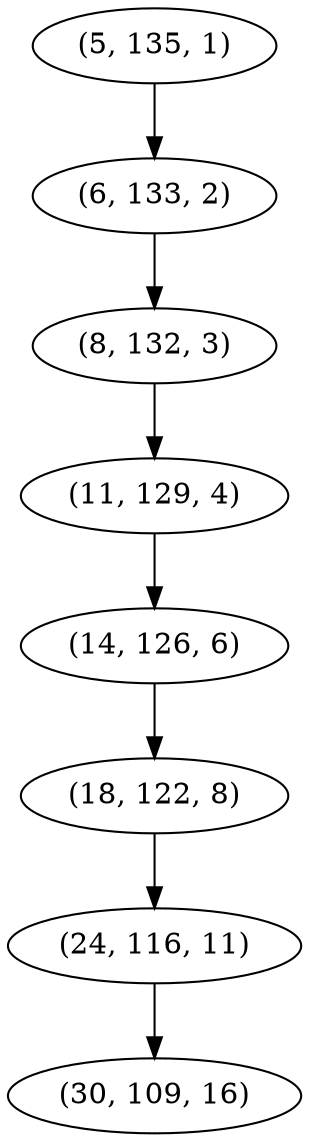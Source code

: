 digraph tree {
    "(5, 135, 1)";
    "(6, 133, 2)";
    "(8, 132, 3)";
    "(11, 129, 4)";
    "(14, 126, 6)";
    "(18, 122, 8)";
    "(24, 116, 11)";
    "(30, 109, 16)";
    "(5, 135, 1)" -> "(6, 133, 2)";
    "(6, 133, 2)" -> "(8, 132, 3)";
    "(8, 132, 3)" -> "(11, 129, 4)";
    "(11, 129, 4)" -> "(14, 126, 6)";
    "(14, 126, 6)" -> "(18, 122, 8)";
    "(18, 122, 8)" -> "(24, 116, 11)";
    "(24, 116, 11)" -> "(30, 109, 16)";
}
